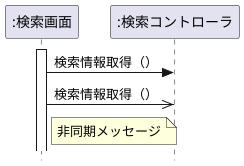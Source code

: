 @startuml
hide footbox
skinparam style strictuml /' 厳密なUMLに準拠する'/
participant ":検索画面" as seach
participant ":検索コントローラ" as control
activate seach
seach -> control: 検索情報取得（）
seach ->> control: 検索情報取得（）
deactivate control
note right of seach : 非同期メッセージ
@enduml